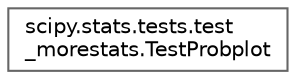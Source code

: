 digraph "Graphical Class Hierarchy"
{
 // LATEX_PDF_SIZE
  bgcolor="transparent";
  edge [fontname=Helvetica,fontsize=10,labelfontname=Helvetica,labelfontsize=10];
  node [fontname=Helvetica,fontsize=10,shape=box,height=0.2,width=0.4];
  rankdir="LR";
  Node0 [id="Node000000",label="scipy.stats.tests.test\l_morestats.TestProbplot",height=0.2,width=0.4,color="grey40", fillcolor="white", style="filled",URL="$de/de3/classscipy_1_1stats_1_1tests_1_1test__morestats_1_1TestProbplot.html",tooltip=" "];
}
